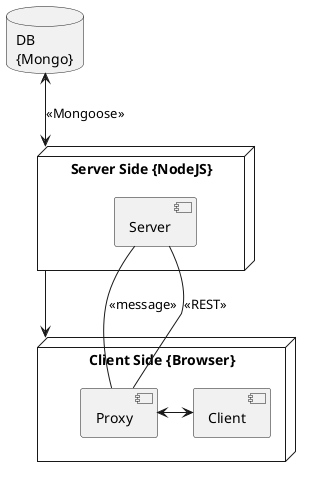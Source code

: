 @startuml
skinparam shadowing false

database "DB\n{Mongo}" as db

node "Server Side {NodeJS}" as ss {
  [Server]
}

node "Client Side {Browser}" as cs {
  [Proxy]
  [Client]
  Proxy <-> Client
}

db <--> ss : <<Mongoose>>
ss --> cs

Server -- Proxy : <<message>>
Server -- Proxy : <<REST>>

@enduml
